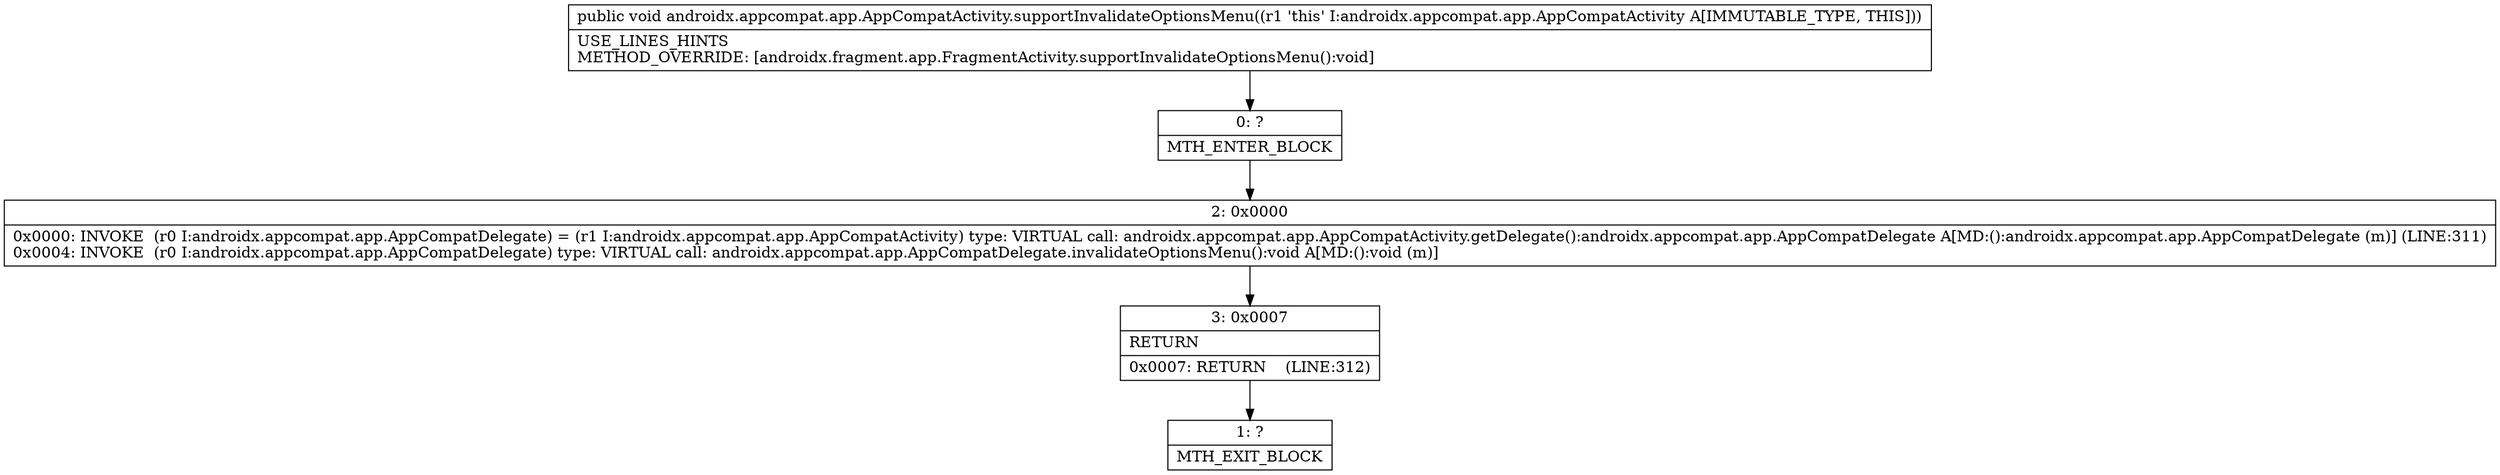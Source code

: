 digraph "CFG forandroidx.appcompat.app.AppCompatActivity.supportInvalidateOptionsMenu()V" {
Node_0 [shape=record,label="{0\:\ ?|MTH_ENTER_BLOCK\l}"];
Node_2 [shape=record,label="{2\:\ 0x0000|0x0000: INVOKE  (r0 I:androidx.appcompat.app.AppCompatDelegate) = (r1 I:androidx.appcompat.app.AppCompatActivity) type: VIRTUAL call: androidx.appcompat.app.AppCompatActivity.getDelegate():androidx.appcompat.app.AppCompatDelegate A[MD:():androidx.appcompat.app.AppCompatDelegate (m)] (LINE:311)\l0x0004: INVOKE  (r0 I:androidx.appcompat.app.AppCompatDelegate) type: VIRTUAL call: androidx.appcompat.app.AppCompatDelegate.invalidateOptionsMenu():void A[MD:():void (m)]\l}"];
Node_3 [shape=record,label="{3\:\ 0x0007|RETURN\l|0x0007: RETURN    (LINE:312)\l}"];
Node_1 [shape=record,label="{1\:\ ?|MTH_EXIT_BLOCK\l}"];
MethodNode[shape=record,label="{public void androidx.appcompat.app.AppCompatActivity.supportInvalidateOptionsMenu((r1 'this' I:androidx.appcompat.app.AppCompatActivity A[IMMUTABLE_TYPE, THIS]))  | USE_LINES_HINTS\lMETHOD_OVERRIDE: [androidx.fragment.app.FragmentActivity.supportInvalidateOptionsMenu():void]\l}"];
MethodNode -> Node_0;Node_0 -> Node_2;
Node_2 -> Node_3;
Node_3 -> Node_1;
}

